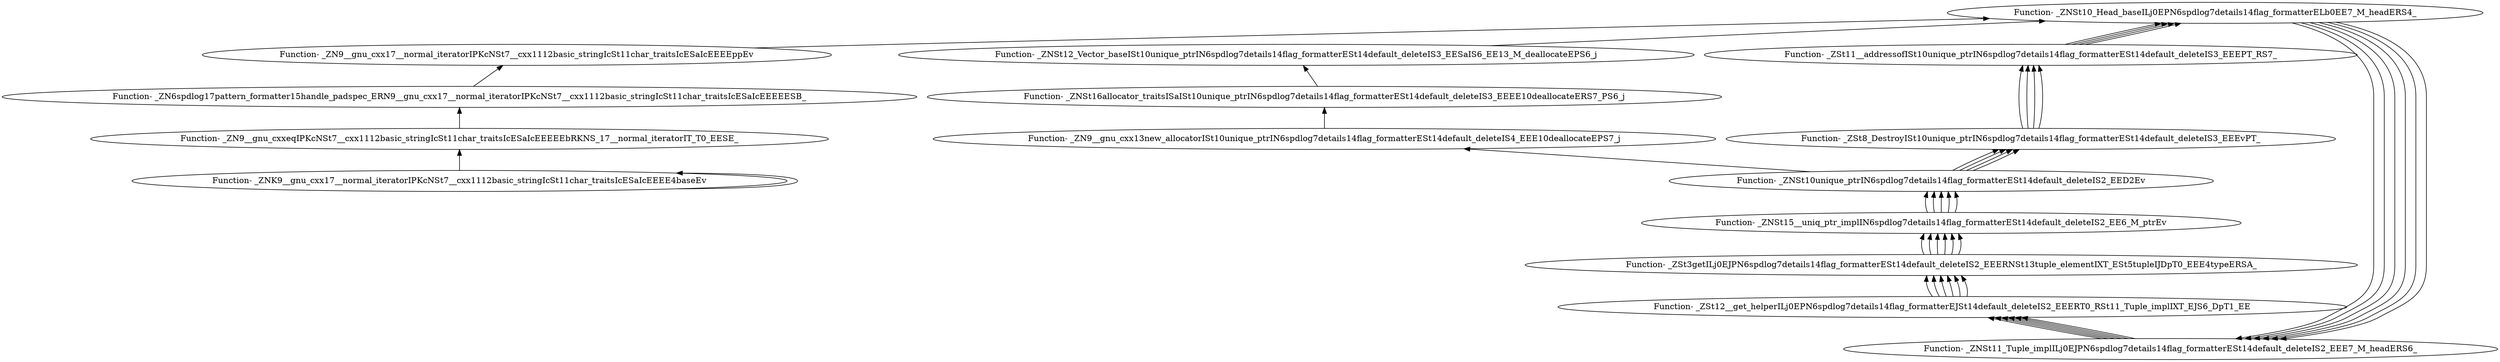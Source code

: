 digraph {
	"Function- _ZNK9__gnu_cxx17__normal_iteratorIPKcNSt7__cxx1112basic_stringIcSt11char_traitsIcESaIcEEEE4baseEv"
	"Function- _ZNK9__gnu_cxx17__normal_iteratorIPKcNSt7__cxx1112basic_stringIcSt11char_traitsIcESaIcEEEE4baseEv"
	"Function- _ZNK9__gnu_cxx17__normal_iteratorIPKcNSt7__cxx1112basic_stringIcSt11char_traitsIcESaIcEEEE4baseEv" -> "Function- _ZNK9__gnu_cxx17__normal_iteratorIPKcNSt7__cxx1112basic_stringIcSt11char_traitsIcESaIcEEEE4baseEv" [dir=back]
	"Function- _ZN9__gnu_cxxeqIPKcNSt7__cxx1112basic_stringIcSt11char_traitsIcESaIcEEEEEbRKNS_17__normal_iteratorIT_T0_EESE_"
	"Function- _ZN9__gnu_cxxeqIPKcNSt7__cxx1112basic_stringIcSt11char_traitsIcESaIcEEEEEbRKNS_17__normal_iteratorIT_T0_EESE_" -> "Function- _ZNK9__gnu_cxx17__normal_iteratorIPKcNSt7__cxx1112basic_stringIcSt11char_traitsIcESaIcEEEE4baseEv" [dir=back]
	"Function- _ZN6spdlog17pattern_formatter15handle_padspec_ERN9__gnu_cxx17__normal_iteratorIPKcNSt7__cxx1112basic_stringIcSt11char_traitsIcESaIcEEEEESB_"
	"Function- _ZN6spdlog17pattern_formatter15handle_padspec_ERN9__gnu_cxx17__normal_iteratorIPKcNSt7__cxx1112basic_stringIcSt11char_traitsIcESaIcEEEEESB_" -> "Function- _ZN9__gnu_cxxeqIPKcNSt7__cxx1112basic_stringIcSt11char_traitsIcESaIcEEEEEbRKNS_17__normal_iteratorIT_T0_EESE_" [dir=back]
	"Function- _ZN9__gnu_cxx17__normal_iteratorIPKcNSt7__cxx1112basic_stringIcSt11char_traitsIcESaIcEEEEppEv"
	"Function- _ZN9__gnu_cxx17__normal_iteratorIPKcNSt7__cxx1112basic_stringIcSt11char_traitsIcESaIcEEEEppEv" -> "Function- _ZN6spdlog17pattern_formatter15handle_padspec_ERN9__gnu_cxx17__normal_iteratorIPKcNSt7__cxx1112basic_stringIcSt11char_traitsIcESaIcEEEEESB_" [dir=back]
	"Function- _ZNSt10_Head_baseILj0EPN6spdlog7details14flag_formatterELb0EE7_M_headERS4_"
	"Function- _ZNSt10_Head_baseILj0EPN6spdlog7details14flag_formatterELb0EE7_M_headERS4_" -> "Function- _ZN9__gnu_cxx17__normal_iteratorIPKcNSt7__cxx1112basic_stringIcSt11char_traitsIcESaIcEEEEppEv" [dir=back]
	"Function- _ZNSt11_Tuple_implILj0EJPN6spdlog7details14flag_formatterESt14default_deleteIS2_EEE7_M_headERS6_"
	"Function- _ZNSt11_Tuple_implILj0EJPN6spdlog7details14flag_formatterESt14default_deleteIS2_EEE7_M_headERS6_" -> "Function- _ZNSt10_Head_baseILj0EPN6spdlog7details14flag_formatterELb0EE7_M_headERS4_" [dir=back]
	"Function- _ZSt12__get_helperILj0EPN6spdlog7details14flag_formatterEJSt14default_deleteIS2_EEERT0_RSt11_Tuple_implIXT_EJS6_DpT1_EE"
	"Function- _ZSt12__get_helperILj0EPN6spdlog7details14flag_formatterEJSt14default_deleteIS2_EEERT0_RSt11_Tuple_implIXT_EJS6_DpT1_EE" -> "Function- _ZNSt11_Tuple_implILj0EJPN6spdlog7details14flag_formatterESt14default_deleteIS2_EEE7_M_headERS6_" [dir=back]
	"Function- _ZSt3getILj0EJPN6spdlog7details14flag_formatterESt14default_deleteIS2_EEERNSt13tuple_elementIXT_ESt5tupleIJDpT0_EEE4typeERSA_"
	"Function- _ZSt3getILj0EJPN6spdlog7details14flag_formatterESt14default_deleteIS2_EEERNSt13tuple_elementIXT_ESt5tupleIJDpT0_EEE4typeERSA_" -> "Function- _ZSt12__get_helperILj0EPN6spdlog7details14flag_formatterEJSt14default_deleteIS2_EEERT0_RSt11_Tuple_implIXT_EJS6_DpT1_EE" [dir=back]
	"Function- _ZNSt15__uniq_ptr_implIN6spdlog7details14flag_formatterESt14default_deleteIS2_EE6_M_ptrEv"
	"Function- _ZNSt15__uniq_ptr_implIN6spdlog7details14flag_formatterESt14default_deleteIS2_EE6_M_ptrEv" -> "Function- _ZSt3getILj0EJPN6spdlog7details14flag_formatterESt14default_deleteIS2_EEERNSt13tuple_elementIXT_ESt5tupleIJDpT0_EEE4typeERSA_" [dir=back]
	"Function- _ZNSt10unique_ptrIN6spdlog7details14flag_formatterESt14default_deleteIS2_EED2Ev"
	"Function- _ZNSt10unique_ptrIN6spdlog7details14flag_formatterESt14default_deleteIS2_EED2Ev" -> "Function- _ZNSt15__uniq_ptr_implIN6spdlog7details14flag_formatterESt14default_deleteIS2_EE6_M_ptrEv" [dir=back]
	"Function- _ZN9__gnu_cxx13new_allocatorISt10unique_ptrIN6spdlog7details14flag_formatterESt14default_deleteIS4_EEE10deallocateEPS7_j"
	"Function- _ZN9__gnu_cxx13new_allocatorISt10unique_ptrIN6spdlog7details14flag_formatterESt14default_deleteIS4_EEE10deallocateEPS7_j" -> "Function- _ZNSt10unique_ptrIN6spdlog7details14flag_formatterESt14default_deleteIS2_EED2Ev" [dir=back]
	"Function- _ZNSt16allocator_traitsISaISt10unique_ptrIN6spdlog7details14flag_formatterESt14default_deleteIS3_EEEE10deallocateERS7_PS6_j"
	"Function- _ZNSt16allocator_traitsISaISt10unique_ptrIN6spdlog7details14flag_formatterESt14default_deleteIS3_EEEE10deallocateERS7_PS6_j" -> "Function- _ZN9__gnu_cxx13new_allocatorISt10unique_ptrIN6spdlog7details14flag_formatterESt14default_deleteIS4_EEE10deallocateEPS7_j" [dir=back]
	"Function- _ZNSt12_Vector_baseISt10unique_ptrIN6spdlog7details14flag_formatterESt14default_deleteIS3_EESaIS6_EE13_M_deallocateEPS6_j"
	"Function- _ZNSt12_Vector_baseISt10unique_ptrIN6spdlog7details14flag_formatterESt14default_deleteIS3_EESaIS6_EE13_M_deallocateEPS6_j" -> "Function- _ZNSt16allocator_traitsISaISt10unique_ptrIN6spdlog7details14flag_formatterESt14default_deleteIS3_EEEE10deallocateERS7_PS6_j" [dir=back]
	"Function- _ZNSt10_Head_baseILj0EPN6spdlog7details14flag_formatterELb0EE7_M_headERS4_"
	"Function- _ZNSt10_Head_baseILj0EPN6spdlog7details14flag_formatterELb0EE7_M_headERS4_" -> "Function- _ZNSt12_Vector_baseISt10unique_ptrIN6spdlog7details14flag_formatterESt14default_deleteIS3_EESaIS6_EE13_M_deallocateEPS6_j" [dir=back]
	"Function- _ZNSt11_Tuple_implILj0EJPN6spdlog7details14flag_formatterESt14default_deleteIS2_EEE7_M_headERS6_"
	"Function- _ZNSt11_Tuple_implILj0EJPN6spdlog7details14flag_formatterESt14default_deleteIS2_EEE7_M_headERS6_" -> "Function- _ZNSt10_Head_baseILj0EPN6spdlog7details14flag_formatterELb0EE7_M_headERS4_" [dir=back]
	"Function- _ZSt12__get_helperILj0EPN6spdlog7details14flag_formatterEJSt14default_deleteIS2_EEERT0_RSt11_Tuple_implIXT_EJS6_DpT1_EE"
	"Function- _ZSt12__get_helperILj0EPN6spdlog7details14flag_formatterEJSt14default_deleteIS2_EEERT0_RSt11_Tuple_implIXT_EJS6_DpT1_EE" -> "Function- _ZNSt11_Tuple_implILj0EJPN6spdlog7details14flag_formatterESt14default_deleteIS2_EEE7_M_headERS6_" [dir=back]
	"Function- _ZSt3getILj0EJPN6spdlog7details14flag_formatterESt14default_deleteIS2_EEERNSt13tuple_elementIXT_ESt5tupleIJDpT0_EEE4typeERSA_"
	"Function- _ZSt3getILj0EJPN6spdlog7details14flag_formatterESt14default_deleteIS2_EEERNSt13tuple_elementIXT_ESt5tupleIJDpT0_EEE4typeERSA_" -> "Function- _ZSt12__get_helperILj0EPN6spdlog7details14flag_formatterEJSt14default_deleteIS2_EEERT0_RSt11_Tuple_implIXT_EJS6_DpT1_EE" [dir=back]
	"Function- _ZNSt15__uniq_ptr_implIN6spdlog7details14flag_formatterESt14default_deleteIS2_EE6_M_ptrEv"
	"Function- _ZNSt15__uniq_ptr_implIN6spdlog7details14flag_formatterESt14default_deleteIS2_EE6_M_ptrEv" -> "Function- _ZSt3getILj0EJPN6spdlog7details14flag_formatterESt14default_deleteIS2_EEERNSt13tuple_elementIXT_ESt5tupleIJDpT0_EEE4typeERSA_" [dir=back]
	"Function- _ZNSt10unique_ptrIN6spdlog7details14flag_formatterESt14default_deleteIS2_EED2Ev"
	"Function- _ZNSt10unique_ptrIN6spdlog7details14flag_formatterESt14default_deleteIS2_EED2Ev" -> "Function- _ZNSt15__uniq_ptr_implIN6spdlog7details14flag_formatterESt14default_deleteIS2_EE6_M_ptrEv" [dir=back]
	"Function- _ZSt8_DestroyISt10unique_ptrIN6spdlog7details14flag_formatterESt14default_deleteIS3_EEEvPT_"
	"Function- _ZSt8_DestroyISt10unique_ptrIN6spdlog7details14flag_formatterESt14default_deleteIS3_EEEvPT_" -> "Function- _ZNSt10unique_ptrIN6spdlog7details14flag_formatterESt14default_deleteIS2_EED2Ev" [dir=back]
	"Function- _ZSt11__addressofISt10unique_ptrIN6spdlog7details14flag_formatterESt14default_deleteIS3_EEEPT_RS7_"
	"Function- _ZSt11__addressofISt10unique_ptrIN6spdlog7details14flag_formatterESt14default_deleteIS3_EEEPT_RS7_" -> "Function- _ZSt8_DestroyISt10unique_ptrIN6spdlog7details14flag_formatterESt14default_deleteIS3_EEEvPT_" [dir=back]
	"Function- _ZNSt10_Head_baseILj0EPN6spdlog7details14flag_formatterELb0EE7_M_headERS4_"
	"Function- _ZNSt10_Head_baseILj0EPN6spdlog7details14flag_formatterELb0EE7_M_headERS4_" -> "Function- _ZSt11__addressofISt10unique_ptrIN6spdlog7details14flag_formatterESt14default_deleteIS3_EEEPT_RS7_" [dir=back]
	"Function- _ZNSt11_Tuple_implILj0EJPN6spdlog7details14flag_formatterESt14default_deleteIS2_EEE7_M_headERS6_"
	"Function- _ZNSt11_Tuple_implILj0EJPN6spdlog7details14flag_formatterESt14default_deleteIS2_EEE7_M_headERS6_" -> "Function- _ZNSt10_Head_baseILj0EPN6spdlog7details14flag_formatterELb0EE7_M_headERS4_" [dir=back]
	"Function- _ZSt12__get_helperILj0EPN6spdlog7details14flag_formatterEJSt14default_deleteIS2_EEERT0_RSt11_Tuple_implIXT_EJS6_DpT1_EE"
	"Function- _ZSt12__get_helperILj0EPN6spdlog7details14flag_formatterEJSt14default_deleteIS2_EEERT0_RSt11_Tuple_implIXT_EJS6_DpT1_EE" -> "Function- _ZNSt11_Tuple_implILj0EJPN6spdlog7details14flag_formatterESt14default_deleteIS2_EEE7_M_headERS6_" [dir=back]
	"Function- _ZSt3getILj0EJPN6spdlog7details14flag_formatterESt14default_deleteIS2_EEERNSt13tuple_elementIXT_ESt5tupleIJDpT0_EEE4typeERSA_"
	"Function- _ZSt3getILj0EJPN6spdlog7details14flag_formatterESt14default_deleteIS2_EEERNSt13tuple_elementIXT_ESt5tupleIJDpT0_EEE4typeERSA_" -> "Function- _ZSt12__get_helperILj0EPN6spdlog7details14flag_formatterEJSt14default_deleteIS2_EEERT0_RSt11_Tuple_implIXT_EJS6_DpT1_EE" [dir=back]
	"Function- _ZNSt15__uniq_ptr_implIN6spdlog7details14flag_formatterESt14default_deleteIS2_EE6_M_ptrEv"
	"Function- _ZNSt15__uniq_ptr_implIN6spdlog7details14flag_formatterESt14default_deleteIS2_EE6_M_ptrEv" -> "Function- _ZSt3getILj0EJPN6spdlog7details14flag_formatterESt14default_deleteIS2_EEERNSt13tuple_elementIXT_ESt5tupleIJDpT0_EEE4typeERSA_" [dir=back]
	"Function- _ZNSt10unique_ptrIN6spdlog7details14flag_formatterESt14default_deleteIS2_EED2Ev"
	"Function- _ZNSt10unique_ptrIN6spdlog7details14flag_formatterESt14default_deleteIS2_EED2Ev" -> "Function- _ZNSt15__uniq_ptr_implIN6spdlog7details14flag_formatterESt14default_deleteIS2_EE6_M_ptrEv" [dir=back]
	"Function- _ZSt8_DestroyISt10unique_ptrIN6spdlog7details14flag_formatterESt14default_deleteIS3_EEEvPT_"
	"Function- _ZSt8_DestroyISt10unique_ptrIN6spdlog7details14flag_formatterESt14default_deleteIS3_EEEvPT_" -> "Function- _ZNSt10unique_ptrIN6spdlog7details14flag_formatterESt14default_deleteIS2_EED2Ev" [dir=back]
	"Function- _ZSt11__addressofISt10unique_ptrIN6spdlog7details14flag_formatterESt14default_deleteIS3_EEEPT_RS7_"
	"Function- _ZSt11__addressofISt10unique_ptrIN6spdlog7details14flag_formatterESt14default_deleteIS3_EEEPT_RS7_" -> "Function- _ZSt8_DestroyISt10unique_ptrIN6spdlog7details14flag_formatterESt14default_deleteIS3_EEEvPT_" [dir=back]
	"Function- _ZNSt10_Head_baseILj0EPN6spdlog7details14flag_formatterELb0EE7_M_headERS4_"
	"Function- _ZNSt10_Head_baseILj0EPN6spdlog7details14flag_formatterELb0EE7_M_headERS4_" -> "Function- _ZSt11__addressofISt10unique_ptrIN6spdlog7details14flag_formatterESt14default_deleteIS3_EEEPT_RS7_" [dir=back]
	"Function- _ZNSt11_Tuple_implILj0EJPN6spdlog7details14flag_formatterESt14default_deleteIS2_EEE7_M_headERS6_"
	"Function- _ZNSt11_Tuple_implILj0EJPN6spdlog7details14flag_formatterESt14default_deleteIS2_EEE7_M_headERS6_" -> "Function- _ZNSt10_Head_baseILj0EPN6spdlog7details14flag_formatterELb0EE7_M_headERS4_" [dir=back]
	"Function- _ZSt12__get_helperILj0EPN6spdlog7details14flag_formatterEJSt14default_deleteIS2_EEERT0_RSt11_Tuple_implIXT_EJS6_DpT1_EE"
	"Function- _ZSt12__get_helperILj0EPN6spdlog7details14flag_formatterEJSt14default_deleteIS2_EEERT0_RSt11_Tuple_implIXT_EJS6_DpT1_EE" -> "Function- _ZNSt11_Tuple_implILj0EJPN6spdlog7details14flag_formatterESt14default_deleteIS2_EEE7_M_headERS6_" [dir=back]
	"Function- _ZSt3getILj0EJPN6spdlog7details14flag_formatterESt14default_deleteIS2_EEERNSt13tuple_elementIXT_ESt5tupleIJDpT0_EEE4typeERSA_"
	"Function- _ZSt3getILj0EJPN6spdlog7details14flag_formatterESt14default_deleteIS2_EEERNSt13tuple_elementIXT_ESt5tupleIJDpT0_EEE4typeERSA_" -> "Function- _ZSt12__get_helperILj0EPN6spdlog7details14flag_formatterEJSt14default_deleteIS2_EEERT0_RSt11_Tuple_implIXT_EJS6_DpT1_EE" [dir=back]
	"Function- _ZNSt15__uniq_ptr_implIN6spdlog7details14flag_formatterESt14default_deleteIS2_EE6_M_ptrEv"
	"Function- _ZNSt15__uniq_ptr_implIN6spdlog7details14flag_formatterESt14default_deleteIS2_EE6_M_ptrEv" -> "Function- _ZSt3getILj0EJPN6spdlog7details14flag_formatterESt14default_deleteIS2_EEERNSt13tuple_elementIXT_ESt5tupleIJDpT0_EEE4typeERSA_" [dir=back]
	"Function- _ZNSt10unique_ptrIN6spdlog7details14flag_formatterESt14default_deleteIS2_EED2Ev"
	"Function- _ZNSt10unique_ptrIN6spdlog7details14flag_formatterESt14default_deleteIS2_EED2Ev" -> "Function- _ZNSt15__uniq_ptr_implIN6spdlog7details14flag_formatterESt14default_deleteIS2_EE6_M_ptrEv" [dir=back]
	"Function- _ZSt8_DestroyISt10unique_ptrIN6spdlog7details14flag_formatterESt14default_deleteIS3_EEEvPT_"
	"Function- _ZSt8_DestroyISt10unique_ptrIN6spdlog7details14flag_formatterESt14default_deleteIS3_EEEvPT_" -> "Function- _ZNSt10unique_ptrIN6spdlog7details14flag_formatterESt14default_deleteIS2_EED2Ev" [dir=back]
	"Function- _ZSt11__addressofISt10unique_ptrIN6spdlog7details14flag_formatterESt14default_deleteIS3_EEEPT_RS7_"
	"Function- _ZSt11__addressofISt10unique_ptrIN6spdlog7details14flag_formatterESt14default_deleteIS3_EEEPT_RS7_" -> "Function- _ZSt8_DestroyISt10unique_ptrIN6spdlog7details14flag_formatterESt14default_deleteIS3_EEEvPT_" [dir=back]
	"Function- _ZNSt10_Head_baseILj0EPN6spdlog7details14flag_formatterELb0EE7_M_headERS4_"
	"Function- _ZNSt10_Head_baseILj0EPN6spdlog7details14flag_formatterELb0EE7_M_headERS4_" -> "Function- _ZSt11__addressofISt10unique_ptrIN6spdlog7details14flag_formatterESt14default_deleteIS3_EEEPT_RS7_" [dir=back]
	"Function- _ZNSt11_Tuple_implILj0EJPN6spdlog7details14flag_formatterESt14default_deleteIS2_EEE7_M_headERS6_"
	"Function- _ZNSt11_Tuple_implILj0EJPN6spdlog7details14flag_formatterESt14default_deleteIS2_EEE7_M_headERS6_" -> "Function- _ZNSt10_Head_baseILj0EPN6spdlog7details14flag_formatterELb0EE7_M_headERS4_" [dir=back]
	"Function- _ZSt12__get_helperILj0EPN6spdlog7details14flag_formatterEJSt14default_deleteIS2_EEERT0_RSt11_Tuple_implIXT_EJS6_DpT1_EE"
	"Function- _ZSt12__get_helperILj0EPN6spdlog7details14flag_formatterEJSt14default_deleteIS2_EEERT0_RSt11_Tuple_implIXT_EJS6_DpT1_EE" -> "Function- _ZNSt11_Tuple_implILj0EJPN6spdlog7details14flag_formatterESt14default_deleteIS2_EEE7_M_headERS6_" [dir=back]
	"Function- _ZSt3getILj0EJPN6spdlog7details14flag_formatterESt14default_deleteIS2_EEERNSt13tuple_elementIXT_ESt5tupleIJDpT0_EEE4typeERSA_"
	"Function- _ZSt3getILj0EJPN6spdlog7details14flag_formatterESt14default_deleteIS2_EEERNSt13tuple_elementIXT_ESt5tupleIJDpT0_EEE4typeERSA_" -> "Function- _ZSt12__get_helperILj0EPN6spdlog7details14flag_formatterEJSt14default_deleteIS2_EEERT0_RSt11_Tuple_implIXT_EJS6_DpT1_EE" [dir=back]
	"Function- _ZNSt15__uniq_ptr_implIN6spdlog7details14flag_formatterESt14default_deleteIS2_EE6_M_ptrEv"
	"Function- _ZNSt15__uniq_ptr_implIN6spdlog7details14flag_formatterESt14default_deleteIS2_EE6_M_ptrEv" -> "Function- _ZSt3getILj0EJPN6spdlog7details14flag_formatterESt14default_deleteIS2_EEERNSt13tuple_elementIXT_ESt5tupleIJDpT0_EEE4typeERSA_" [dir=back]
	"Function- _ZNSt10unique_ptrIN6spdlog7details14flag_formatterESt14default_deleteIS2_EED2Ev"
	"Function- _ZNSt10unique_ptrIN6spdlog7details14flag_formatterESt14default_deleteIS2_EED2Ev" -> "Function- _ZNSt15__uniq_ptr_implIN6spdlog7details14flag_formatterESt14default_deleteIS2_EE6_M_ptrEv" [dir=back]
	"Function- _ZSt8_DestroyISt10unique_ptrIN6spdlog7details14flag_formatterESt14default_deleteIS3_EEEvPT_"
	"Function- _ZSt8_DestroyISt10unique_ptrIN6spdlog7details14flag_formatterESt14default_deleteIS3_EEEvPT_" -> "Function- _ZNSt10unique_ptrIN6spdlog7details14flag_formatterESt14default_deleteIS2_EED2Ev" [dir=back]
	"Function- _ZSt11__addressofISt10unique_ptrIN6spdlog7details14flag_formatterESt14default_deleteIS3_EEEPT_RS7_"
	"Function- _ZSt11__addressofISt10unique_ptrIN6spdlog7details14flag_formatterESt14default_deleteIS3_EEEPT_RS7_" -> "Function- _ZSt8_DestroyISt10unique_ptrIN6spdlog7details14flag_formatterESt14default_deleteIS3_EEEvPT_" [dir=back]
	"Function- _ZNSt10_Head_baseILj0EPN6spdlog7details14flag_formatterELb0EE7_M_headERS4_"
	"Function- _ZNSt10_Head_baseILj0EPN6spdlog7details14flag_formatterELb0EE7_M_headERS4_" -> "Function- _ZSt11__addressofISt10unique_ptrIN6spdlog7details14flag_formatterESt14default_deleteIS3_EEEPT_RS7_" [dir=back]
	"Function- _ZNSt11_Tuple_implILj0EJPN6spdlog7details14flag_formatterESt14default_deleteIS2_EEE7_M_headERS6_"
	"Function- _ZNSt11_Tuple_implILj0EJPN6spdlog7details14flag_formatterESt14default_deleteIS2_EEE7_M_headERS6_" -> "Function- _ZNSt10_Head_baseILj0EPN6spdlog7details14flag_formatterELb0EE7_M_headERS4_" [dir=back]
	"Function- _ZSt12__get_helperILj0EPN6spdlog7details14flag_formatterEJSt14default_deleteIS2_EEERT0_RSt11_Tuple_implIXT_EJS6_DpT1_EE"
	"Function- _ZSt12__get_helperILj0EPN6spdlog7details14flag_formatterEJSt14default_deleteIS2_EEERT0_RSt11_Tuple_implIXT_EJS6_DpT1_EE" -> "Function- _ZNSt11_Tuple_implILj0EJPN6spdlog7details14flag_formatterESt14default_deleteIS2_EEE7_M_headERS6_" [dir=back]
	"Function- _ZSt3getILj0EJPN6spdlog7details14flag_formatterESt14default_deleteIS2_EEERNSt13tuple_elementIXT_ESt5tupleIJDpT0_EEE4typeERSA_"
	"Function- _ZSt3getILj0EJPN6spdlog7details14flag_formatterESt14default_deleteIS2_EEERNSt13tuple_elementIXT_ESt5tupleIJDpT0_EEE4typeERSA_" -> "Function- _ZSt12__get_helperILj0EPN6spdlog7details14flag_formatterEJSt14default_deleteIS2_EEERT0_RSt11_Tuple_implIXT_EJS6_DpT1_EE" [dir=back]
	"Function- _ZNSt15__uniq_ptr_implIN6spdlog7details14flag_formatterESt14default_deleteIS2_EE6_M_ptrEv"
	"Function- _ZNSt15__uniq_ptr_implIN6spdlog7details14flag_formatterESt14default_deleteIS2_EE6_M_ptrEv" -> "Function- _ZSt3getILj0EJPN6spdlog7details14flag_formatterESt14default_deleteIS2_EEERNSt13tuple_elementIXT_ESt5tupleIJDpT0_EEE4typeERSA_" [dir=back]
}
